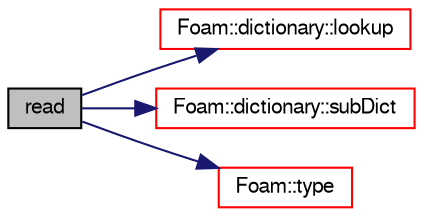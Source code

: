 digraph "read"
{
  bgcolor="transparent";
  edge [fontname="FreeSans",fontsize="10",labelfontname="FreeSans",labelfontsize="10"];
  node [fontname="FreeSans",fontsize="10",shape=record];
  rankdir="LR";
  Node708 [label="read",height=0.2,width=0.4,color="black", fillcolor="grey75", style="filled", fontcolor="black"];
  Node708 -> Node709 [color="midnightblue",fontsize="10",style="solid",fontname="FreeSans"];
  Node709 [label="Foam::dictionary::lookup",height=0.2,width=0.4,color="red",URL="$a26014.html#a6a0727fa523e48977e27348663def509",tooltip="Find and return an entry data stream. "];
  Node708 -> Node855 [color="midnightblue",fontsize="10",style="solid",fontname="FreeSans"];
  Node855 [label="Foam::dictionary::subDict",height=0.2,width=0.4,color="red",URL="$a26014.html#aaa26b5f2da6aff5a6a59af5407f1bf59",tooltip="Find and return a sub-dictionary. "];
  Node708 -> Node818 [color="midnightblue",fontsize="10",style="solid",fontname="FreeSans"];
  Node818 [label="Foam::type",height=0.2,width=0.4,color="red",URL="$a21124.html#aec48583af672626378f501eb9fc32cd1",tooltip="Return the file type: DIRECTORY or FILE. "];
}
